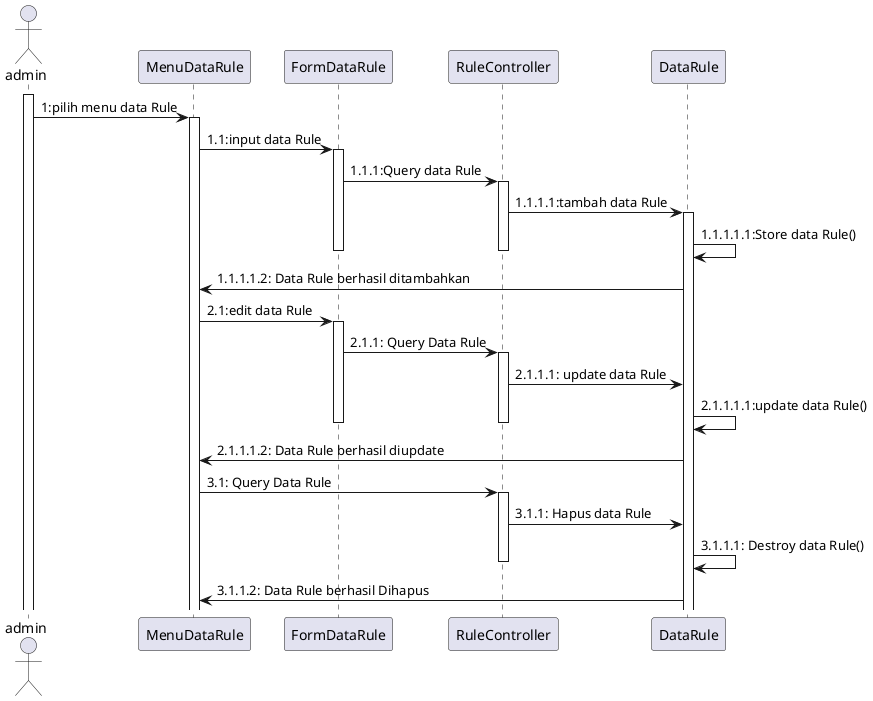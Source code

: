 @startuml
actor admin
activate admin
admin->MenuDataRule:1:pilih menu data Rule
activate MenuDataRule
MenuDataRule->FormDataRule:1.1:input data Rule
activate FormDataRule
FormDataRule->RuleController:1.1.1:Query data Rule
activate RuleController
RuleController->DataRule:1.1.1.1:tambah data Rule
activate DataRule
DataRule->DataRule:1.1.1.1.1:Store data Rule()
deactivate RuleController
deactivate FormDataRule
DataRule->MenuDataRule:1.1.1.1.2: Data Rule berhasil ditambahkan
MenuDataRule->FormDataRule:2.1:edit data Rule
activate FormDataRule
FormDataRule->RuleController:2.1.1: Query Data Rule
activate RuleController
RuleController->DataRule:2.1.1.1: update data Rule
DataRule->DataRule:2.1.1.1.1:update data Rule()
deactivate RuleController
deactivate FormDataRule
DataRule->MenuDataRule:2.1.1.1.2: Data Rule berhasil diupdate

MenuDataRule->RuleController:3.1: Query Data Rule
activate RuleController
RuleController->DataRule: 3.1.1: Hapus data Rule
DataRule->DataRule: 3.1.1.1: Destroy data Rule()
deactivate RuleController
DataRule->MenuDataRule:3.1.1.2: Data Rule berhasil Dihapus
@enduml

